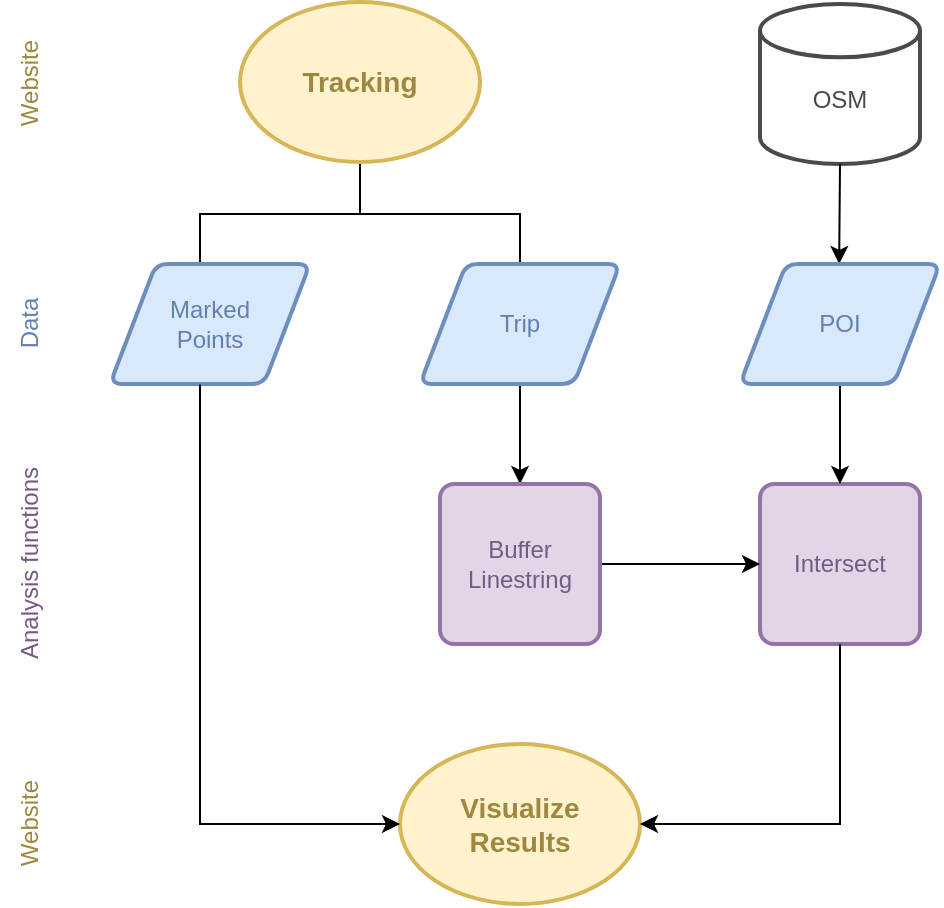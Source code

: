 <mxfile version="22.1.7" type="device">
  <diagram name="Seite-1" id="W9tDQCR933CwZhbCbMkX">
    <mxGraphModel dx="867" dy="515" grid="1" gridSize="10" guides="1" tooltips="1" connect="1" arrows="1" fold="1" page="1" pageScale="1" pageWidth="1169" pageHeight="827" background="#ffffff" math="0" shadow="0">
      <root>
        <mxCell id="0" />
        <mxCell id="1" parent="0" />
        <mxCell id="kMTgdovrJokj4R2NliFG-6" value="&lt;font color=&quot;#4a4a4a&quot;&gt;&lt;br&gt;OSM&lt;/font&gt;" style="strokeWidth=2;html=1;shape=mxgraph.flowchart.database;whiteSpace=wrap;strokeColor=#4A4A4A;" vertex="1" parent="1">
          <mxGeometry x="520" y="80" width="80" height="80" as="geometry" />
        </mxCell>
        <mxCell id="kMTgdovrJokj4R2NliFG-8" value="" style="endArrow=classic;html=1;rounded=0;entryX=0.5;entryY=0;entryDx=0;entryDy=0;entryPerimeter=0;" edge="1" parent="1">
          <mxGeometry width="50" height="50" relative="1" as="geometry">
            <mxPoint x="560" y="160" as="sourcePoint" />
            <mxPoint x="559.58" y="210" as="targetPoint" />
          </mxGeometry>
        </mxCell>
        <mxCell id="kMTgdovrJokj4R2NliFG-10" value="" style="strokeWidth=1;html=1;shape=mxgraph.flowchart.annotation_2;align=left;labelPosition=right;pointerEvents=1;rotation=90;" vertex="1" parent="1">
          <mxGeometry x="295" y="105" width="50" height="160" as="geometry" />
        </mxCell>
        <mxCell id="kMTgdovrJokj4R2NliFG-13" value="" style="endArrow=classic;html=1;rounded=0;exitX=0.5;exitY=1;exitDx=0;exitDy=0;exitPerimeter=0;entryX=0.5;entryY=0;entryDx=0;entryDy=0;" edge="1" parent="1">
          <mxGeometry width="50" height="50" relative="1" as="geometry">
            <mxPoint x="400" y="270" as="sourcePoint" />
            <mxPoint x="400" y="320" as="targetPoint" />
          </mxGeometry>
        </mxCell>
        <mxCell id="kMTgdovrJokj4R2NliFG-14" value="&lt;font color=&quot;#765a82&quot;&gt;Intersect&lt;/font&gt;" style="rounded=1;whiteSpace=wrap;html=1;absoluteArcSize=1;arcSize=14;strokeWidth=2;fillColor=#e1d5e7;strokeColor=#9673A6;" vertex="1" parent="1">
          <mxGeometry x="520" y="320" width="80" height="80" as="geometry" />
        </mxCell>
        <mxCell id="kMTgdovrJokj4R2NliFG-15" value="" style="endArrow=classic;html=1;rounded=0;exitX=1;exitY=0.5;exitDx=0;exitDy=0;entryX=0;entryY=0.5;entryDx=0;entryDy=0;" edge="1" parent="1" target="kMTgdovrJokj4R2NliFG-14">
          <mxGeometry width="50" height="50" relative="1" as="geometry">
            <mxPoint x="440" y="360" as="sourcePoint" />
            <mxPoint x="610" y="250" as="targetPoint" />
          </mxGeometry>
        </mxCell>
        <mxCell id="kMTgdovrJokj4R2NliFG-16" value="" style="endArrow=classic;html=1;rounded=0;exitX=0.5;exitY=1;exitDx=0;exitDy=0;exitPerimeter=0;" edge="1" parent="1" target="kMTgdovrJokj4R2NliFG-14">
          <mxGeometry width="50" height="50" relative="1" as="geometry">
            <mxPoint x="560" y="270" as="sourcePoint" />
            <mxPoint x="610" y="250" as="targetPoint" />
          </mxGeometry>
        </mxCell>
        <mxCell id="kMTgdovrJokj4R2NliFG-17" value="&lt;font color=&quot;#6281ad&quot;&gt;Marked&lt;br&gt;Points&lt;/font&gt;" style="shape=parallelogram;html=1;strokeWidth=2;perimeter=parallelogramPerimeter;whiteSpace=wrap;rounded=1;arcSize=12;size=0.23;labelBackgroundColor=none;fillColor=#dae8fc;strokeColor=#6c8ebf;" vertex="1" parent="1">
          <mxGeometry x="195" y="210" width="100" height="60" as="geometry" />
        </mxCell>
        <mxCell id="kMTgdovrJokj4R2NliFG-18" value="&lt;font color=&quot;#6281ad&quot;&gt;Trip&lt;/font&gt;" style="shape=parallelogram;html=1;strokeWidth=2;perimeter=parallelogramPerimeter;whiteSpace=wrap;rounded=1;arcSize=12;size=0.23;fillColor=#dae8fc;strokeColor=#6c8ebf;" vertex="1" parent="1">
          <mxGeometry x="350" y="210" width="100" height="60" as="geometry" />
        </mxCell>
        <mxCell id="kMTgdovrJokj4R2NliFG-19" value="&lt;font color=&quot;#6281ad&quot;&gt;POI&lt;/font&gt;" style="shape=parallelogram;html=1;strokeWidth=2;perimeter=parallelogramPerimeter;whiteSpace=wrap;rounded=1;arcSize=12;size=0.23;fillColor=#dae8fc;strokeColor=#6c8ebf;" vertex="1" parent="1">
          <mxGeometry x="510" y="210" width="100" height="60" as="geometry" />
        </mxCell>
        <mxCell id="kMTgdovrJokj4R2NliFG-20" value="&lt;font color=&quot;#9e873f&quot;&gt;Tracking&lt;/font&gt;" style="strokeWidth=2;html=1;shape=mxgraph.flowchart.start_1;whiteSpace=wrap;fontStyle=1;fontSize=14;fillColor=#fff2cc;strokeColor=#d6b656;" vertex="1" parent="1">
          <mxGeometry x="260" y="79" width="120" height="80" as="geometry" />
        </mxCell>
        <mxCell id="kMTgdovrJokj4R2NliFG-21" value="&lt;font color=&quot;#9e873f&quot;&gt;&lt;b style=&quot;font-size: 14px;&quot;&gt;Visualize&lt;br&gt;Results&lt;/b&gt;&lt;/font&gt;" style="strokeWidth=2;html=1;shape=mxgraph.flowchart.start_1;whiteSpace=wrap;fillColor=#fff2cc;strokeColor=#d6b656;" vertex="1" parent="1">
          <mxGeometry x="340" y="450" width="120" height="80" as="geometry" />
        </mxCell>
        <mxCell id="kMTgdovrJokj4R2NliFG-22" value="" style="endArrow=classic;html=1;rounded=0;exitX=0.5;exitY=1;exitDx=0;exitDy=0;entryX=1;entryY=0.5;entryDx=0;entryDy=0;entryPerimeter=0;" edge="1" parent="1" source="kMTgdovrJokj4R2NliFG-14" target="kMTgdovrJokj4R2NliFG-21">
          <mxGeometry width="50" height="50" relative="1" as="geometry">
            <mxPoint x="480" y="320" as="sourcePoint" />
            <mxPoint x="540" y="480" as="targetPoint" />
            <Array as="points">
              <mxPoint x="560" y="490" />
            </Array>
          </mxGeometry>
        </mxCell>
        <mxCell id="kMTgdovrJokj4R2NliFG-23" value="" style="endArrow=classic;html=1;rounded=0;exitX=0.45;exitY=1.004;exitDx=0;exitDy=0;entryX=0;entryY=0.5;entryDx=0;entryDy=0;entryPerimeter=0;exitPerimeter=0;" edge="1" parent="1" source="kMTgdovrJokj4R2NliFG-17" target="kMTgdovrJokj4R2NliFG-21">
          <mxGeometry width="50" height="50" relative="1" as="geometry">
            <mxPoint x="480" y="420" as="sourcePoint" />
            <mxPoint x="530" y="370" as="targetPoint" />
            <Array as="points">
              <mxPoint x="240" y="490" />
            </Array>
          </mxGeometry>
        </mxCell>
        <mxCell id="kMTgdovrJokj4R2NliFG-24" value="&lt;font color=&quot;#6281ad&quot;&gt;Data&lt;/font&gt;" style="text;html=1;align=center;verticalAlign=middle;resizable=0;points=[];autosize=1;strokeColor=none;fillColor=none;rotation=-90;" vertex="1" parent="1">
          <mxGeometry x="130" y="225" width="50" height="30" as="geometry" />
        </mxCell>
        <mxCell id="kMTgdovrJokj4R2NliFG-27" value="&lt;font color=&quot;#765a82&quot;&gt;Analysis functions&lt;/font&gt;" style="text;html=1;align=center;verticalAlign=middle;resizable=0;points=[];autosize=1;strokeColor=none;fillColor=none;rotation=-90;" vertex="1" parent="1">
          <mxGeometry x="95" y="345" width="120" height="30" as="geometry" />
        </mxCell>
        <mxCell id="kMTgdovrJokj4R2NliFG-28" value="&lt;font color=&quot;#765a82&quot;&gt;Buffer&lt;br&gt;Linestring&lt;/font&gt;" style="rounded=1;whiteSpace=wrap;html=1;absoluteArcSize=1;arcSize=14;strokeWidth=2;fillColor=#e1d5e7;strokeColor=#9673a6;" vertex="1" parent="1">
          <mxGeometry x="360" y="320" width="80" height="80" as="geometry" />
        </mxCell>
        <mxCell id="kMTgdovrJokj4R2NliFG-29" value="&lt;div&gt;&lt;font color=&quot;#9e873f&quot;&gt;Website&lt;/font&gt;&lt;/div&gt;" style="text;html=1;align=center;verticalAlign=middle;resizable=0;points=[];autosize=1;strokeColor=none;fillColor=none;rotation=-90;" vertex="1" parent="1">
          <mxGeometry x="120" y="105" width="70" height="30" as="geometry" />
        </mxCell>
        <mxCell id="kMTgdovrJokj4R2NliFG-31" value="&lt;div&gt;&lt;font color=&quot;#9e873f&quot;&gt;Website&lt;/font&gt;&lt;/div&gt;" style="text;html=1;align=center;verticalAlign=middle;resizable=0;points=[];autosize=1;strokeColor=none;fillColor=none;rotation=-90;" vertex="1" parent="1">
          <mxGeometry x="120" y="475" width="70" height="30" as="geometry" />
        </mxCell>
      </root>
    </mxGraphModel>
  </diagram>
</mxfile>
